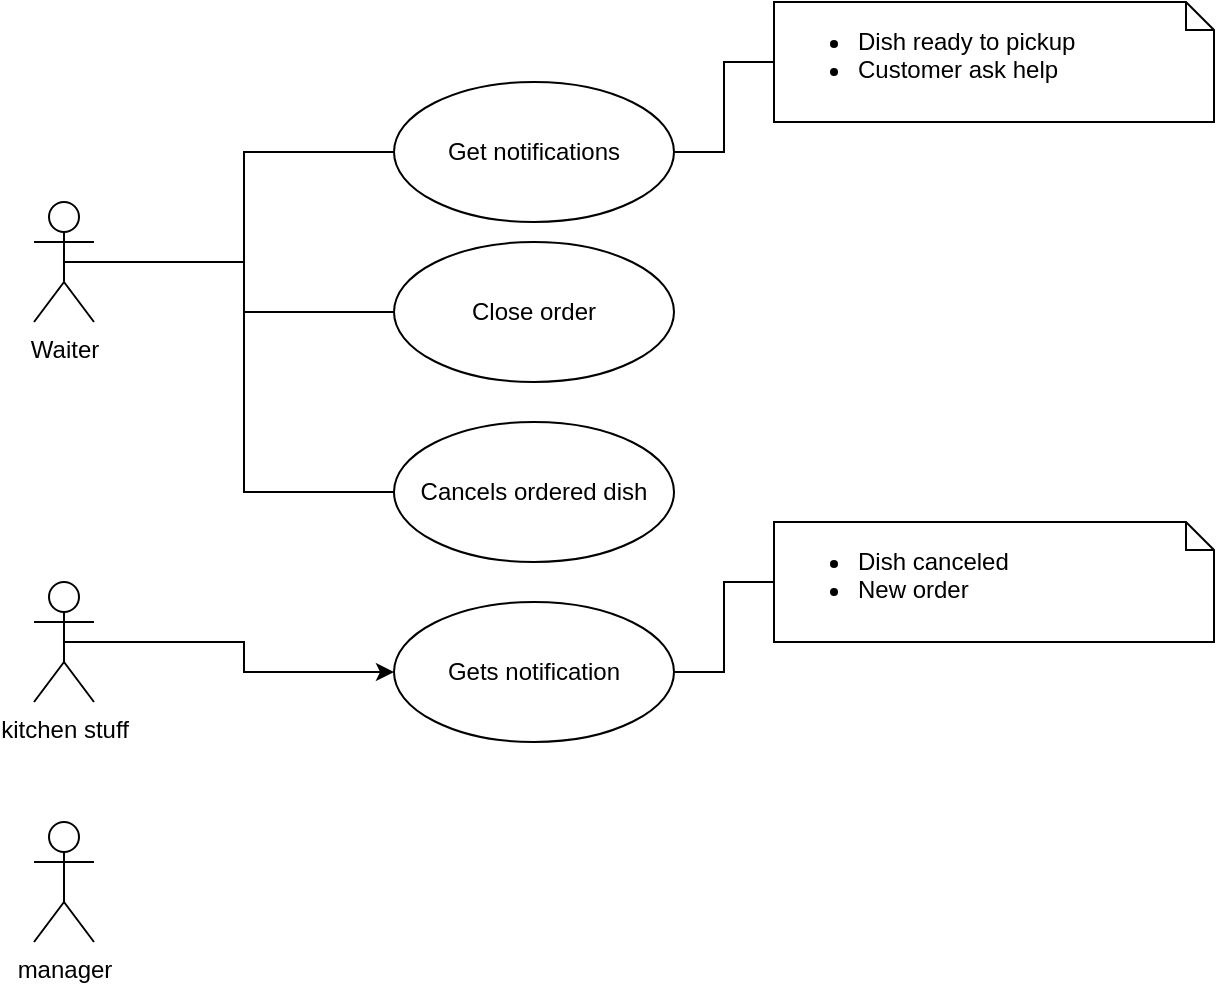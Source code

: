 <mxfile version="12.4.3" type="github" pages="1">
  <diagram id="bZbynFmD3UcyFKQ3zI5N" name="Page-1">
    <mxGraphModel dx="1352" dy="808" grid="1" gridSize="10" guides="1" tooltips="1" connect="1" arrows="1" fold="1" page="1" pageScale="1" pageWidth="850" pageHeight="1100" math="0" shadow="0">
      <root>
        <mxCell id="0"/>
        <mxCell id="1" parent="0"/>
        <mxCell id="xdZPvJ2G_5iqDwgyzx6w-9" style="edgeStyle=orthogonalEdgeStyle;rounded=0;orthogonalLoop=1;jettySize=auto;html=1;exitX=0.5;exitY=0.5;exitDx=0;exitDy=0;exitPerimeter=0;entryX=0;entryY=0.5;entryDx=0;entryDy=0;endArrow=none;endFill=0;" edge="1" parent="1" source="xdZPvJ2G_5iqDwgyzx6w-1" target="xdZPvJ2G_5iqDwgyzx6w-4">
          <mxGeometry relative="1" as="geometry"/>
        </mxCell>
        <mxCell id="xdZPvJ2G_5iqDwgyzx6w-10" style="edgeStyle=orthogonalEdgeStyle;rounded=0;orthogonalLoop=1;jettySize=auto;html=1;exitX=0.5;exitY=0.5;exitDx=0;exitDy=0;exitPerimeter=0;endArrow=none;endFill=0;" edge="1" parent="1" source="xdZPvJ2G_5iqDwgyzx6w-1" target="xdZPvJ2G_5iqDwgyzx6w-5">
          <mxGeometry relative="1" as="geometry"/>
        </mxCell>
        <mxCell id="xdZPvJ2G_5iqDwgyzx6w-11" style="edgeStyle=orthogonalEdgeStyle;rounded=0;orthogonalLoop=1;jettySize=auto;html=1;exitX=0.5;exitY=0.5;exitDx=0;exitDy=0;exitPerimeter=0;entryX=0;entryY=0.5;entryDx=0;entryDy=0;endArrow=none;endFill=0;" edge="1" parent="1" source="xdZPvJ2G_5iqDwgyzx6w-1" target="xdZPvJ2G_5iqDwgyzx6w-6">
          <mxGeometry relative="1" as="geometry"/>
        </mxCell>
        <mxCell id="xdZPvJ2G_5iqDwgyzx6w-1" value="Waiter" style="shape=umlActor;verticalLabelPosition=bottom;labelBackgroundColor=#ffffff;verticalAlign=top;html=1;" vertex="1" parent="1">
          <mxGeometry x="130" y="110" width="30" height="60" as="geometry"/>
        </mxCell>
        <mxCell id="xdZPvJ2G_5iqDwgyzx6w-15" style="edgeStyle=orthogonalEdgeStyle;rounded=0;orthogonalLoop=1;jettySize=auto;html=1;exitX=0.5;exitY=0.5;exitDx=0;exitDy=0;exitPerimeter=0;endArrow=classic;endFill=1;" edge="1" parent="1" source="xdZPvJ2G_5iqDwgyzx6w-2" target="xdZPvJ2G_5iqDwgyzx6w-12">
          <mxGeometry relative="1" as="geometry"/>
        </mxCell>
        <mxCell id="xdZPvJ2G_5iqDwgyzx6w-2" value="kitchen stuff" style="shape=umlActor;verticalLabelPosition=bottom;labelBackgroundColor=#ffffff;verticalAlign=top;html=1;" vertex="1" parent="1">
          <mxGeometry x="130" y="300" width="30" height="60" as="geometry"/>
        </mxCell>
        <mxCell id="xdZPvJ2G_5iqDwgyzx6w-3" value="manager" style="shape=umlActor;verticalLabelPosition=bottom;labelBackgroundColor=#ffffff;verticalAlign=top;html=1;" vertex="1" parent="1">
          <mxGeometry x="130" y="420" width="30" height="60" as="geometry"/>
        </mxCell>
        <mxCell id="xdZPvJ2G_5iqDwgyzx6w-8" style="edgeStyle=orthogonalEdgeStyle;rounded=0;orthogonalLoop=1;jettySize=auto;html=1;exitX=1;exitY=0.5;exitDx=0;exitDy=0;endArrow=none;endFill=0;" edge="1" parent="1" source="xdZPvJ2G_5iqDwgyzx6w-4" target="xdZPvJ2G_5iqDwgyzx6w-7">
          <mxGeometry relative="1" as="geometry"/>
        </mxCell>
        <mxCell id="xdZPvJ2G_5iqDwgyzx6w-4" value="Get notifications " style="ellipse;whiteSpace=wrap;html=1;" vertex="1" parent="1">
          <mxGeometry x="310" y="50" width="140" height="70" as="geometry"/>
        </mxCell>
        <mxCell id="xdZPvJ2G_5iqDwgyzx6w-5" value="Close order" style="ellipse;whiteSpace=wrap;html=1;" vertex="1" parent="1">
          <mxGeometry x="310" y="130" width="140" height="70" as="geometry"/>
        </mxCell>
        <mxCell id="xdZPvJ2G_5iqDwgyzx6w-6" value="Cancels ordered dish" style="ellipse;whiteSpace=wrap;html=1;" vertex="1" parent="1">
          <mxGeometry x="310" y="220" width="140" height="70" as="geometry"/>
        </mxCell>
        <mxCell id="xdZPvJ2G_5iqDwgyzx6w-7" value="&lt;ul&gt;&lt;li&gt;Dish ready to pickup&lt;/li&gt;&lt;li&gt;Customer ask help&lt;br&gt;&lt;/li&gt;&lt;/ul&gt;" style="shape=note;whiteSpace=wrap;html=1;size=14;verticalAlign=top;align=left;spacingTop=-6;" vertex="1" parent="1">
          <mxGeometry x="500" y="10" width="220" height="60" as="geometry"/>
        </mxCell>
        <mxCell id="xdZPvJ2G_5iqDwgyzx6w-14" style="edgeStyle=orthogonalEdgeStyle;rounded=0;orthogonalLoop=1;jettySize=auto;html=1;exitX=1;exitY=0.5;exitDx=0;exitDy=0;endArrow=none;endFill=0;" edge="1" parent="1" source="xdZPvJ2G_5iqDwgyzx6w-12" target="xdZPvJ2G_5iqDwgyzx6w-13">
          <mxGeometry relative="1" as="geometry"/>
        </mxCell>
        <mxCell id="xdZPvJ2G_5iqDwgyzx6w-12" value="Gets notification" style="ellipse;whiteSpace=wrap;html=1;" vertex="1" parent="1">
          <mxGeometry x="310" y="310" width="140" height="70" as="geometry"/>
        </mxCell>
        <mxCell id="xdZPvJ2G_5iqDwgyzx6w-13" value="&lt;ul&gt;&lt;li&gt;Dish canceled&lt;/li&gt;&lt;li&gt;New order&lt;br&gt;&lt;/li&gt;&lt;/ul&gt;" style="shape=note;whiteSpace=wrap;html=1;size=14;verticalAlign=top;align=left;spacingTop=-6;" vertex="1" parent="1">
          <mxGeometry x="500" y="270" width="220" height="60" as="geometry"/>
        </mxCell>
      </root>
    </mxGraphModel>
  </diagram>
</mxfile>
